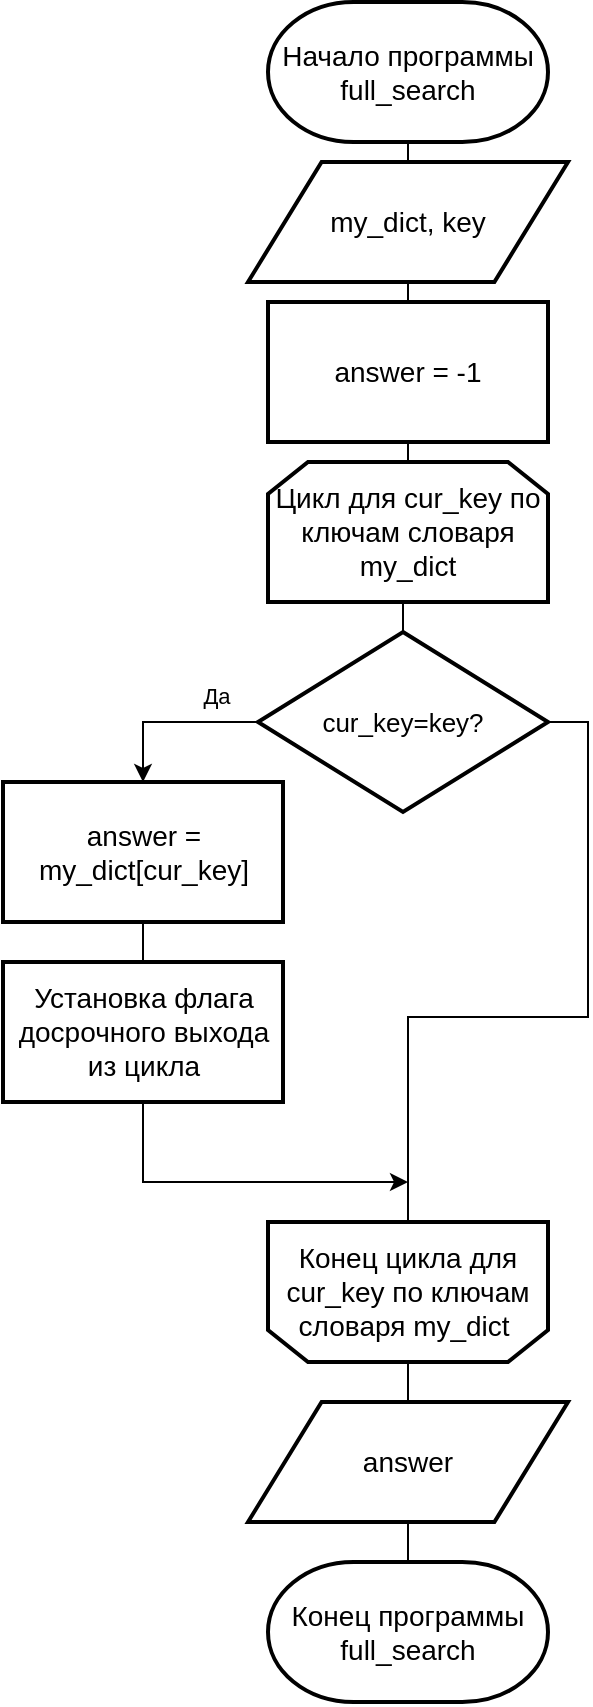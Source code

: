 <mxfile version="13.9.9" type="device"><diagram id="C5RBs43oDa-KdzZeNtuy" name="Page-1"><mxGraphModel dx="952" dy="1813" grid="1" gridSize="10" guides="1" tooltips="1" connect="1" arrows="1" fold="1" page="1" pageScale="1" pageWidth="827" pageHeight="1169" math="0" shadow="0"><root><mxCell id="WIyWlLk6GJQsqaUBKTNV-0"/><mxCell id="WIyWlLk6GJQsqaUBKTNV-1" parent="WIyWlLk6GJQsqaUBKTNV-0"/><mxCell id="I8TI-Px6lT1pkaeEl3iP-8" style="edgeStyle=orthogonalEdgeStyle;rounded=0;orthogonalLoop=1;jettySize=auto;html=1;exitX=0.5;exitY=1;exitDx=0;exitDy=0;entryX=0.5;entryY=0;entryDx=0;entryDy=0;endArrow=none;endFill=0;" parent="WIyWlLk6GJQsqaUBKTNV-1" target="yal_QzFPyfY-GriAi3yg-15" edge="1"><mxGeometry relative="1" as="geometry"><mxPoint x="870" y="260" as="sourcePoint"/></mxGeometry></mxCell><mxCell id="yal_QzFPyfY-GriAi3yg-4" style="edgeStyle=orthogonalEdgeStyle;rounded=0;orthogonalLoop=1;jettySize=auto;html=1;exitX=0.5;exitY=0;exitDx=0;exitDy=0;exitPerimeter=0;entryX=0.5;entryY=1;entryDx=0;entryDy=0;entryPerimeter=0;endArrow=none;endFill=0;" parent="WIyWlLk6GJQsqaUBKTNV-1" source="WbGhr0UqP7US_2FTHwGV-1" target="JPrhd-5eOgPDo48qGL33-0" edge="1"><mxGeometry relative="1" as="geometry"><mxPoint x="870" y="230" as="sourcePoint"/><mxPoint x="870" y="40" as="targetPoint"/></mxGeometry></mxCell><mxCell id="1mhITmf9AZdk3Hxi34PB-5" style="edgeStyle=orthogonalEdgeStyle;rounded=0;orthogonalLoop=1;jettySize=auto;html=1;exitX=0.5;exitY=0;exitDx=0;exitDy=0;exitPerimeter=0;entryX=0.5;entryY=1;entryDx=0;entryDy=0;entryPerimeter=0;endArrow=none;endFill=0;" parent="WIyWlLk6GJQsqaUBKTNV-1" source="JPrhd-5eOgPDo48qGL33-0" target="_blK2kj-LV2LUoSYWWXs-2" edge="1"><mxGeometry relative="1" as="geometry"><mxPoint x="870" y="340" as="sourcePoint"/></mxGeometry></mxCell><mxCell id="WdZP0otw79XUUpHIpCqY-11" value="Конец программы full_search" style="strokeWidth=2;html=1;shape=mxgraph.flowchart.terminator;whiteSpace=wrap;fontSize=14;" parent="WIyWlLk6GJQsqaUBKTNV-1" vertex="1"><mxGeometry x="800" y="740" width="140" height="70" as="geometry"/></mxCell><mxCell id="_blK2kj-LV2LUoSYWWXs-2" value="&lt;font style=&quot;font-size: 14px&quot;&gt;Начало программы full_search&lt;br&gt;&lt;/font&gt;" style="strokeWidth=2;html=1;shape=mxgraph.flowchart.terminator;whiteSpace=wrap;fontSize=14;fontFamily=Helvetica;" parent="WIyWlLk6GJQsqaUBKTNV-1" vertex="1"><mxGeometry x="800" y="-40" width="140" height="70" as="geometry"/></mxCell><mxCell id="_blK2kj-LV2LUoSYWWXs-17" style="edgeStyle=orthogonalEdgeStyle;rounded=0;orthogonalLoop=1;jettySize=auto;html=1;exitX=0.5;exitY=1;exitDx=0;exitDy=0;exitPerimeter=0;entryX=0.5;entryY=1;entryDx=0;entryDy=0;endArrow=none;endFill=0;" parent="WIyWlLk6GJQsqaUBKTNV-1" edge="1"><mxGeometry relative="1" as="geometry"><mxPoint x="875" y="725" as="sourcePoint"/><mxPoint x="875" y="725" as="targetPoint"/></mxGeometry></mxCell><mxCell id="JPrhd-5eOgPDo48qGL33-0" value="&lt;span style=&quot;font-size: 14px&quot;&gt;my_dict, key&lt;/span&gt;" style="shape=parallelogram;html=1;strokeWidth=2;perimeter=parallelogramPerimeter;whiteSpace=wrap;rounded=0;arcSize=12;size=0.23;fontSize=13;" parent="WIyWlLk6GJQsqaUBKTNV-1" vertex="1"><mxGeometry x="790" y="40" width="160" height="60" as="geometry"/></mxCell><mxCell id="yal_QzFPyfY-GriAi3yg-13" style="edgeStyle=orthogonalEdgeStyle;rounded=0;orthogonalLoop=1;jettySize=auto;html=1;entryX=0.5;entryY=0;entryDx=0;entryDy=0;exitX=0;exitY=0.5;exitDx=0;exitDy=0;" parent="WIyWlLk6GJQsqaUBKTNV-1" source="yal_QzFPyfY-GriAi3yg-15" target="yal_QzFPyfY-GriAi3yg-16" edge="1"><mxGeometry relative="1" as="geometry"><mxPoint x="775" y="420" as="targetPoint"/><mxPoint x="637.5" y="395" as="sourcePoint"/></mxGeometry></mxCell><mxCell id="yal_QzFPyfY-GriAi3yg-14" value="Да" style="edgeLabel;html=1;align=center;verticalAlign=middle;resizable=0;points=[];" parent="yal_QzFPyfY-GriAi3yg-13" vertex="1" connectable="0"><mxGeometry x="-0.769" y="1" relative="1" as="geometry"><mxPoint x="-11.5" y="-14" as="offset"/></mxGeometry></mxCell><mxCell id="xKdc9j-LsMlhdgdS-kDm-2" style="edgeStyle=orthogonalEdgeStyle;rounded=0;orthogonalLoop=1;jettySize=auto;html=1;exitX=1;exitY=0.5;exitDx=0;exitDy=0;endArrow=none;endFill=0;" edge="1" parent="WIyWlLk6GJQsqaUBKTNV-1" source="yal_QzFPyfY-GriAi3yg-15" target="I8TI-Px6lT1pkaeEl3iP-12"><mxGeometry relative="1" as="geometry"/></mxCell><mxCell id="yal_QzFPyfY-GriAi3yg-15" value="cur_key=key?" style="rhombus;whiteSpace=wrap;html=1;strokeWidth=2;fontSize=13;" parent="WIyWlLk6GJQsqaUBKTNV-1" vertex="1"><mxGeometry x="795" y="275" width="145" height="90" as="geometry"/></mxCell><mxCell id="xKdc9j-LsMlhdgdS-kDm-6" style="edgeStyle=orthogonalEdgeStyle;rounded=0;orthogonalLoop=1;jettySize=auto;html=1;exitX=0.5;exitY=1;exitDx=0;exitDy=0;entryX=0.5;entryY=0;entryDx=0;entryDy=0;endArrow=none;endFill=0;" edge="1" parent="WIyWlLk6GJQsqaUBKTNV-1" source="yal_QzFPyfY-GriAi3yg-16" target="xKdc9j-LsMlhdgdS-kDm-3"><mxGeometry relative="1" as="geometry"/></mxCell><mxCell id="yal_QzFPyfY-GriAi3yg-16" value="answer = my_dict[cur_key]" style="rounded=0;whiteSpace=wrap;html=1;strokeWidth=2;fontSize=14;" parent="WIyWlLk6GJQsqaUBKTNV-1" vertex="1"><mxGeometry x="667.5" y="350" width="140" height="70" as="geometry"/></mxCell><mxCell id="xKdc9j-LsMlhdgdS-kDm-5" style="edgeStyle=orthogonalEdgeStyle;rounded=0;orthogonalLoop=1;jettySize=auto;html=1;exitX=0.5;exitY=1;exitDx=0;exitDy=0;endArrow=none;endFill=0;" edge="1" parent="WIyWlLk6GJQsqaUBKTNV-1" source="yal_QzFPyfY-GriAi3yg-17" target="WdZP0otw79XUUpHIpCqY-11"><mxGeometry relative="1" as="geometry"/></mxCell><mxCell id="yal_QzFPyfY-GriAi3yg-17" value="&lt;span style=&quot;font-size: 14px&quot;&gt;answer&lt;br&gt;&lt;/span&gt;" style="shape=parallelogram;html=1;strokeWidth=2;perimeter=parallelogramPerimeter;whiteSpace=wrap;rounded=0;arcSize=12;size=0.23;fontSize=13;" parent="WIyWlLk6GJQsqaUBKTNV-1" vertex="1"><mxGeometry x="790" y="660" width="160" height="60" as="geometry"/></mxCell><mxCell id="I8TI-Px6lT1pkaeEl3iP-9" style="edgeStyle=orthogonalEdgeStyle;rounded=0;orthogonalLoop=1;jettySize=auto;html=1;exitX=0.5;exitY=0;exitDx=0;exitDy=0;entryX=0.5;entryY=0;entryDx=0;entryDy=0;endArrow=none;endFill=0;" parent="WIyWlLk6GJQsqaUBKTNV-1" source="I8TI-Px6lT1pkaeEl3iP-12" target="yal_QzFPyfY-GriAi3yg-17" edge="1"><mxGeometry relative="1" as="geometry"><mxPoint x="870" y="580" as="sourcePoint"/></mxGeometry></mxCell><mxCell id="I8TI-Px6lT1pkaeEl3iP-10" style="edgeStyle=orthogonalEdgeStyle;rounded=0;orthogonalLoop=1;jettySize=auto;html=1;exitX=0.5;exitY=1;exitDx=0;exitDy=0;exitPerimeter=0;endArrow=none;endFill=0;" parent="WIyWlLk6GJQsqaUBKTNV-1" source="WdZP0otw79XUUpHIpCqY-11" target="WdZP0otw79XUUpHIpCqY-11" edge="1"><mxGeometry relative="1" as="geometry"/></mxCell><mxCell id="xKdc9j-LsMlhdgdS-kDm-0" style="edgeStyle=orthogonalEdgeStyle;rounded=0;orthogonalLoop=1;jettySize=auto;html=1;exitX=0.5;exitY=1;exitDx=0;exitDy=0;entryX=0.5;entryY=0;entryDx=0;entryDy=0;endArrow=none;endFill=0;" edge="1" parent="WIyWlLk6GJQsqaUBKTNV-1" source="KI6t1zhLUABQhlnHe4h6-0" target="yal_QzFPyfY-GriAi3yg-15"><mxGeometry relative="1" as="geometry"/></mxCell><mxCell id="KI6t1zhLUABQhlnHe4h6-0" value="&lt;span style=&quot;font-size: 14px&quot;&gt;Цикл для cur_key по ключам словаря my_dict&lt;/span&gt;" style="shape=loopLimit;whiteSpace=wrap;html=1;strokeWidth=2;" parent="WIyWlLk6GJQsqaUBKTNV-1" vertex="1"><mxGeometry x="800" y="190" width="140" height="70" as="geometry"/></mxCell><mxCell id="WbGhr0UqP7US_2FTHwGV-1" value="answer = -1" style="rounded=0;whiteSpace=wrap;html=1;strokeWidth=2;fontSize=14;" parent="WIyWlLk6GJQsqaUBKTNV-1" vertex="1"><mxGeometry x="800" y="110" width="140" height="70" as="geometry"/></mxCell><mxCell id="xKdc9j-LsMlhdgdS-kDm-1" style="edgeStyle=orthogonalEdgeStyle;rounded=0;orthogonalLoop=1;jettySize=auto;html=1;exitX=0.5;exitY=0;exitDx=0;exitDy=0;exitPerimeter=0;entryX=0.5;entryY=1;entryDx=0;entryDy=0;entryPerimeter=0;endArrow=none;endFill=0;" edge="1" parent="WIyWlLk6GJQsqaUBKTNV-1" source="KI6t1zhLUABQhlnHe4h6-0" target="WbGhr0UqP7US_2FTHwGV-1"><mxGeometry relative="1" as="geometry"><mxPoint x="870" y="190" as="sourcePoint"/><mxPoint x="870" y="100" as="targetPoint"/></mxGeometry></mxCell><mxCell id="xKdc9j-LsMlhdgdS-kDm-7" style="edgeStyle=orthogonalEdgeStyle;rounded=0;orthogonalLoop=1;jettySize=auto;html=1;exitX=0.5;exitY=1;exitDx=0;exitDy=0;endArrow=classic;endFill=1;" edge="1" parent="WIyWlLk6GJQsqaUBKTNV-1" source="xKdc9j-LsMlhdgdS-kDm-3"><mxGeometry relative="1" as="geometry"><mxPoint x="870" y="550" as="targetPoint"/><Array as="points"><mxPoint x="738" y="550"/><mxPoint x="870" y="550"/></Array></mxGeometry></mxCell><mxCell id="xKdc9j-LsMlhdgdS-kDm-3" value="Установка флага досрочного выхода из цикла" style="rounded=0;whiteSpace=wrap;html=1;strokeWidth=2;fontSize=14;" vertex="1" parent="WIyWlLk6GJQsqaUBKTNV-1"><mxGeometry x="667.5" y="440" width="140" height="70" as="geometry"/></mxCell><mxCell id="I8TI-Px6lT1pkaeEl3iP-12" value="&lt;span style=&quot;font-size: 14px&quot;&gt;Конец ц&lt;/span&gt;&lt;span style=&quot;font-size: 14px&quot;&gt;икла для cur_key по ключам словаря my_dict&amp;nbsp;&lt;/span&gt;&lt;span style=&quot;font-size: 14px&quot;&gt;&lt;br&gt;&lt;/span&gt;" style="shape=loopLimit;whiteSpace=wrap;html=1;strokeWidth=2;direction=west;" parent="WIyWlLk6GJQsqaUBKTNV-1" vertex="1"><mxGeometry x="800" y="570" width="140" height="70" as="geometry"/></mxCell></root></mxGraphModel></diagram></mxfile>